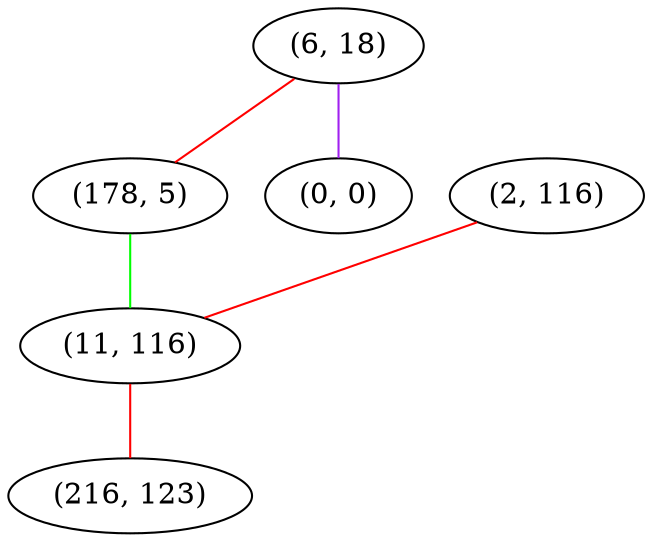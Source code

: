 graph "" {
"(6, 18)";
"(178, 5)";
"(2, 116)";
"(0, 0)";
"(11, 116)";
"(216, 123)";
"(6, 18)" -- "(178, 5)"  [color=red, key=0, weight=1];
"(6, 18)" -- "(0, 0)"  [color=purple, key=0, weight=4];
"(178, 5)" -- "(11, 116)"  [color=green, key=0, weight=2];
"(2, 116)" -- "(11, 116)"  [color=red, key=0, weight=1];
"(11, 116)" -- "(216, 123)"  [color=red, key=0, weight=1];
}
